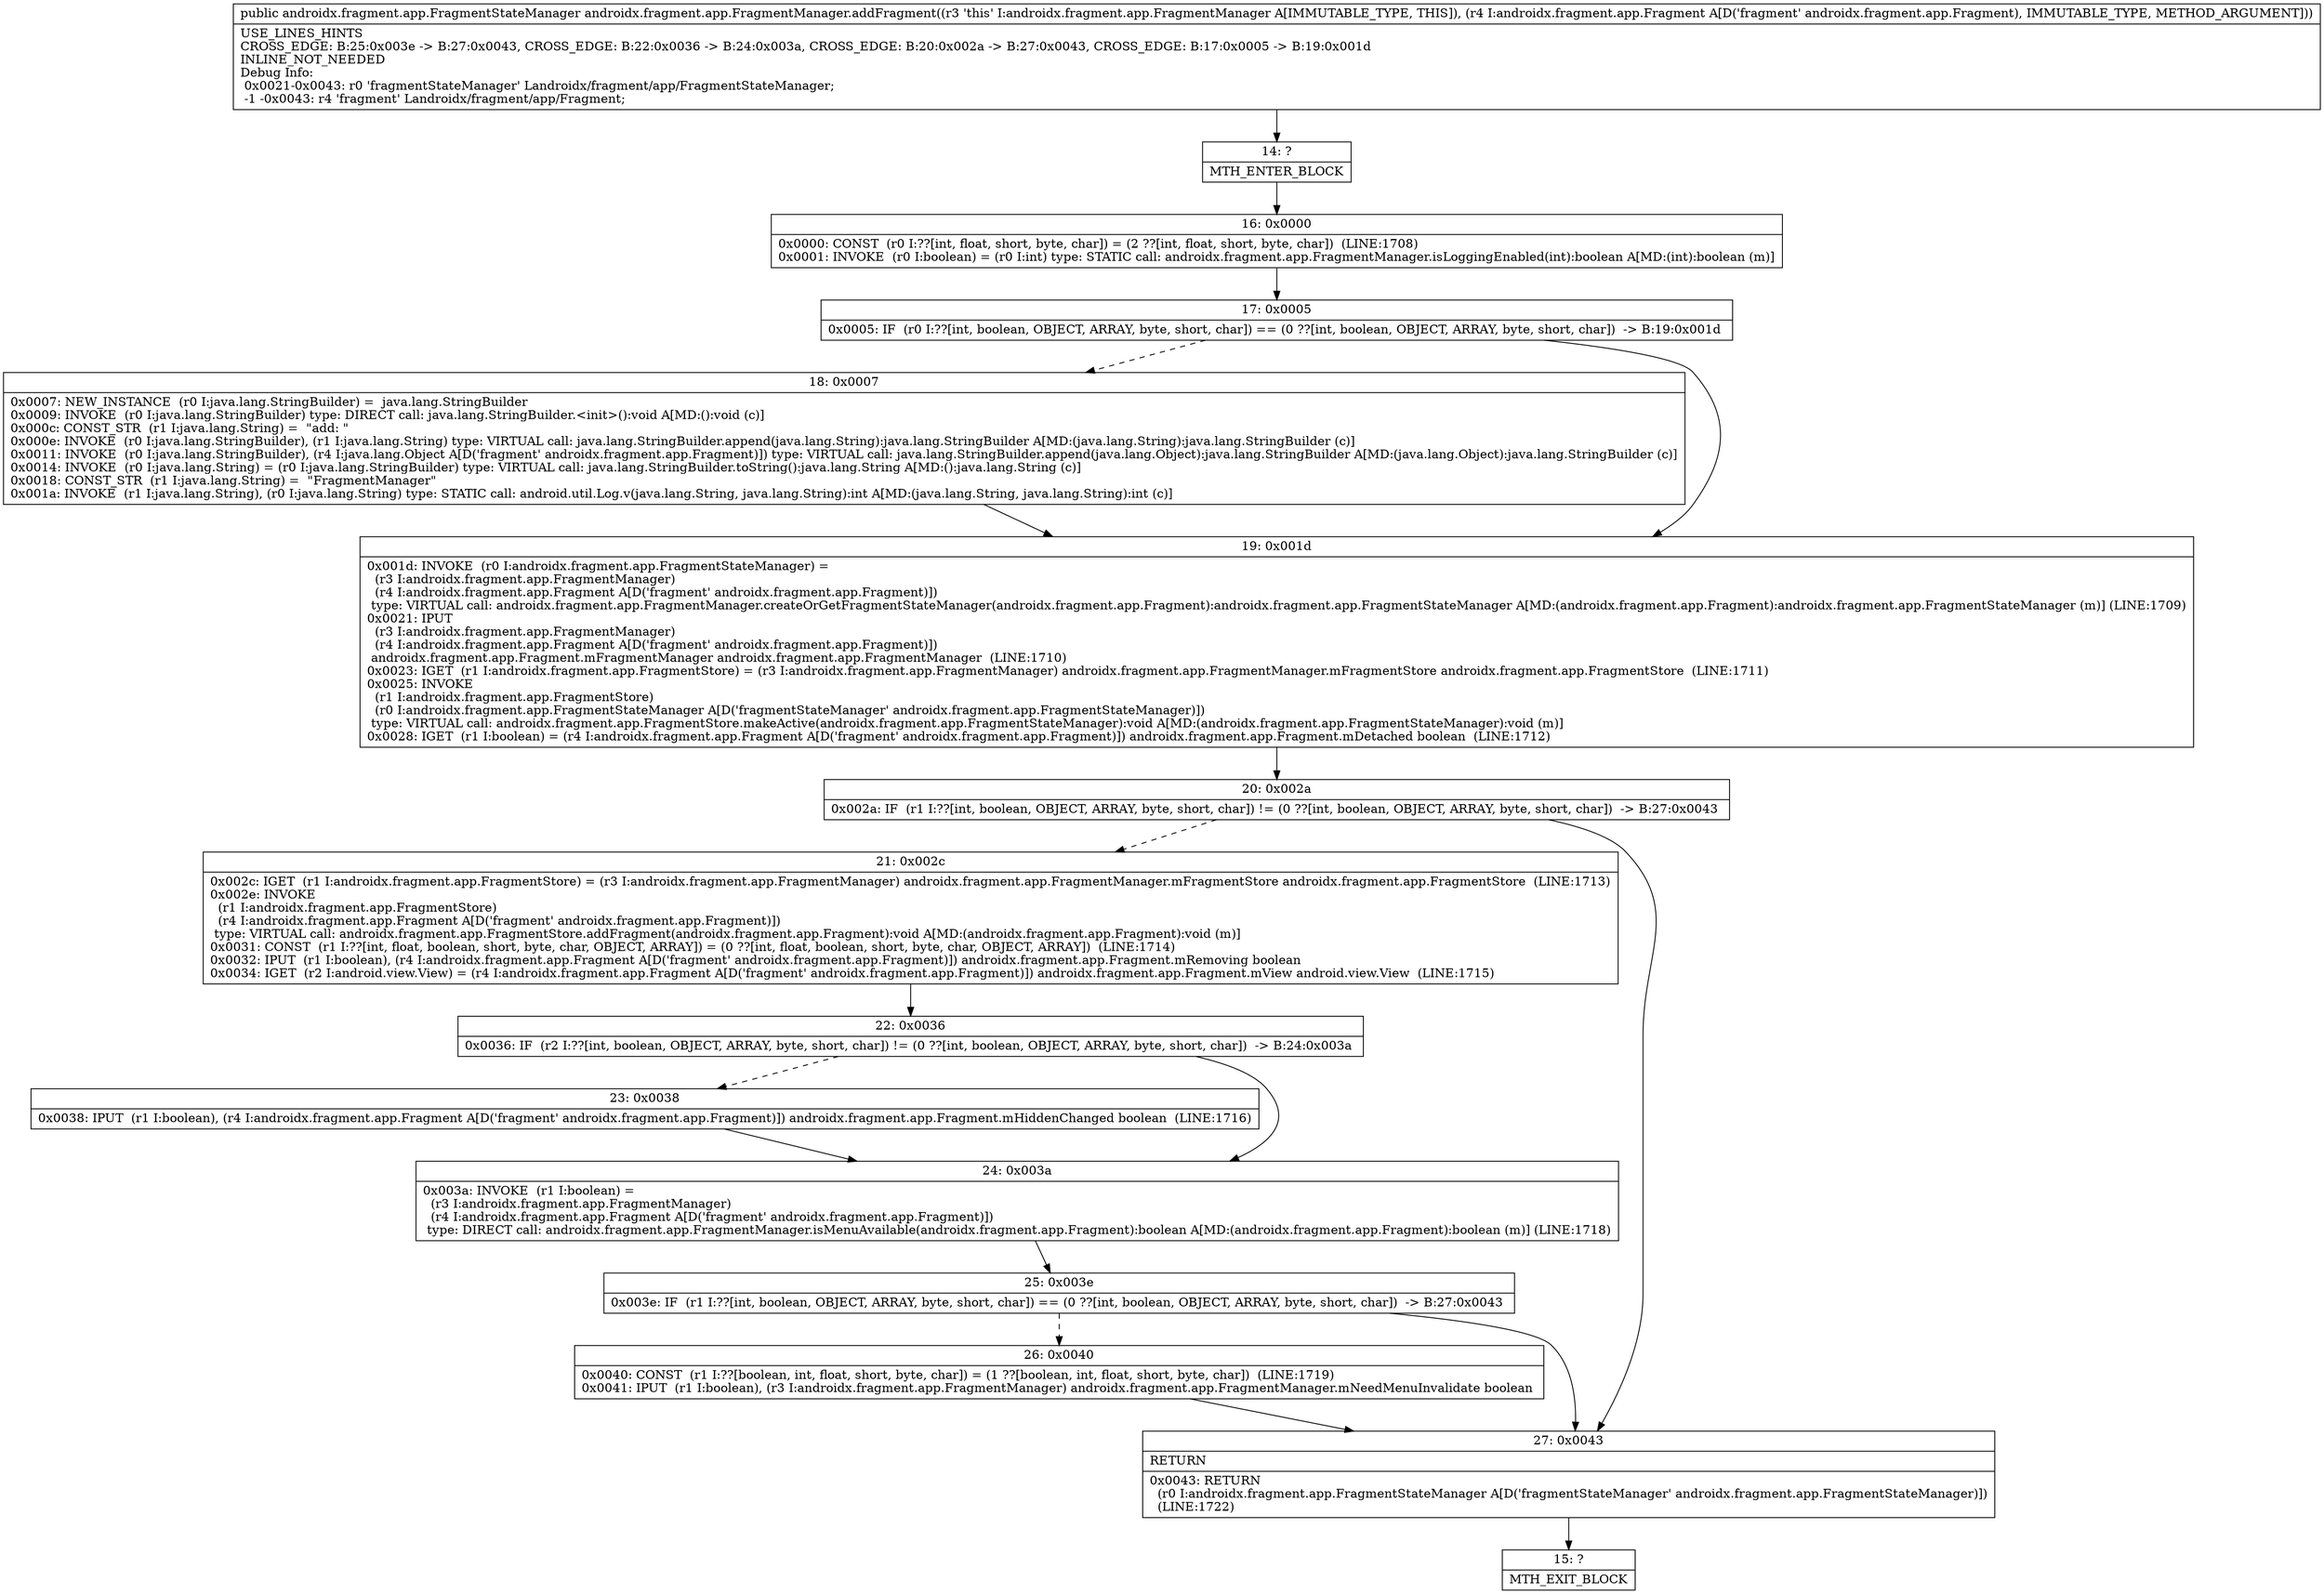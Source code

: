 digraph "CFG forandroidx.fragment.app.FragmentManager.addFragment(Landroidx\/fragment\/app\/Fragment;)Landroidx\/fragment\/app\/FragmentStateManager;" {
Node_14 [shape=record,label="{14\:\ ?|MTH_ENTER_BLOCK\l}"];
Node_16 [shape=record,label="{16\:\ 0x0000|0x0000: CONST  (r0 I:??[int, float, short, byte, char]) = (2 ??[int, float, short, byte, char])  (LINE:1708)\l0x0001: INVOKE  (r0 I:boolean) = (r0 I:int) type: STATIC call: androidx.fragment.app.FragmentManager.isLoggingEnabled(int):boolean A[MD:(int):boolean (m)]\l}"];
Node_17 [shape=record,label="{17\:\ 0x0005|0x0005: IF  (r0 I:??[int, boolean, OBJECT, ARRAY, byte, short, char]) == (0 ??[int, boolean, OBJECT, ARRAY, byte, short, char])  \-\> B:19:0x001d \l}"];
Node_18 [shape=record,label="{18\:\ 0x0007|0x0007: NEW_INSTANCE  (r0 I:java.lang.StringBuilder) =  java.lang.StringBuilder \l0x0009: INVOKE  (r0 I:java.lang.StringBuilder) type: DIRECT call: java.lang.StringBuilder.\<init\>():void A[MD:():void (c)]\l0x000c: CONST_STR  (r1 I:java.lang.String) =  \"add: \" \l0x000e: INVOKE  (r0 I:java.lang.StringBuilder), (r1 I:java.lang.String) type: VIRTUAL call: java.lang.StringBuilder.append(java.lang.String):java.lang.StringBuilder A[MD:(java.lang.String):java.lang.StringBuilder (c)]\l0x0011: INVOKE  (r0 I:java.lang.StringBuilder), (r4 I:java.lang.Object A[D('fragment' androidx.fragment.app.Fragment)]) type: VIRTUAL call: java.lang.StringBuilder.append(java.lang.Object):java.lang.StringBuilder A[MD:(java.lang.Object):java.lang.StringBuilder (c)]\l0x0014: INVOKE  (r0 I:java.lang.String) = (r0 I:java.lang.StringBuilder) type: VIRTUAL call: java.lang.StringBuilder.toString():java.lang.String A[MD:():java.lang.String (c)]\l0x0018: CONST_STR  (r1 I:java.lang.String) =  \"FragmentManager\" \l0x001a: INVOKE  (r1 I:java.lang.String), (r0 I:java.lang.String) type: STATIC call: android.util.Log.v(java.lang.String, java.lang.String):int A[MD:(java.lang.String, java.lang.String):int (c)]\l}"];
Node_19 [shape=record,label="{19\:\ 0x001d|0x001d: INVOKE  (r0 I:androidx.fragment.app.FragmentStateManager) = \l  (r3 I:androidx.fragment.app.FragmentManager)\l  (r4 I:androidx.fragment.app.Fragment A[D('fragment' androidx.fragment.app.Fragment)])\l type: VIRTUAL call: androidx.fragment.app.FragmentManager.createOrGetFragmentStateManager(androidx.fragment.app.Fragment):androidx.fragment.app.FragmentStateManager A[MD:(androidx.fragment.app.Fragment):androidx.fragment.app.FragmentStateManager (m)] (LINE:1709)\l0x0021: IPUT  \l  (r3 I:androidx.fragment.app.FragmentManager)\l  (r4 I:androidx.fragment.app.Fragment A[D('fragment' androidx.fragment.app.Fragment)])\l androidx.fragment.app.Fragment.mFragmentManager androidx.fragment.app.FragmentManager  (LINE:1710)\l0x0023: IGET  (r1 I:androidx.fragment.app.FragmentStore) = (r3 I:androidx.fragment.app.FragmentManager) androidx.fragment.app.FragmentManager.mFragmentStore androidx.fragment.app.FragmentStore  (LINE:1711)\l0x0025: INVOKE  \l  (r1 I:androidx.fragment.app.FragmentStore)\l  (r0 I:androidx.fragment.app.FragmentStateManager A[D('fragmentStateManager' androidx.fragment.app.FragmentStateManager)])\l type: VIRTUAL call: androidx.fragment.app.FragmentStore.makeActive(androidx.fragment.app.FragmentStateManager):void A[MD:(androidx.fragment.app.FragmentStateManager):void (m)]\l0x0028: IGET  (r1 I:boolean) = (r4 I:androidx.fragment.app.Fragment A[D('fragment' androidx.fragment.app.Fragment)]) androidx.fragment.app.Fragment.mDetached boolean  (LINE:1712)\l}"];
Node_20 [shape=record,label="{20\:\ 0x002a|0x002a: IF  (r1 I:??[int, boolean, OBJECT, ARRAY, byte, short, char]) != (0 ??[int, boolean, OBJECT, ARRAY, byte, short, char])  \-\> B:27:0x0043 \l}"];
Node_21 [shape=record,label="{21\:\ 0x002c|0x002c: IGET  (r1 I:androidx.fragment.app.FragmentStore) = (r3 I:androidx.fragment.app.FragmentManager) androidx.fragment.app.FragmentManager.mFragmentStore androidx.fragment.app.FragmentStore  (LINE:1713)\l0x002e: INVOKE  \l  (r1 I:androidx.fragment.app.FragmentStore)\l  (r4 I:androidx.fragment.app.Fragment A[D('fragment' androidx.fragment.app.Fragment)])\l type: VIRTUAL call: androidx.fragment.app.FragmentStore.addFragment(androidx.fragment.app.Fragment):void A[MD:(androidx.fragment.app.Fragment):void (m)]\l0x0031: CONST  (r1 I:??[int, float, boolean, short, byte, char, OBJECT, ARRAY]) = (0 ??[int, float, boolean, short, byte, char, OBJECT, ARRAY])  (LINE:1714)\l0x0032: IPUT  (r1 I:boolean), (r4 I:androidx.fragment.app.Fragment A[D('fragment' androidx.fragment.app.Fragment)]) androidx.fragment.app.Fragment.mRemoving boolean \l0x0034: IGET  (r2 I:android.view.View) = (r4 I:androidx.fragment.app.Fragment A[D('fragment' androidx.fragment.app.Fragment)]) androidx.fragment.app.Fragment.mView android.view.View  (LINE:1715)\l}"];
Node_22 [shape=record,label="{22\:\ 0x0036|0x0036: IF  (r2 I:??[int, boolean, OBJECT, ARRAY, byte, short, char]) != (0 ??[int, boolean, OBJECT, ARRAY, byte, short, char])  \-\> B:24:0x003a \l}"];
Node_23 [shape=record,label="{23\:\ 0x0038|0x0038: IPUT  (r1 I:boolean), (r4 I:androidx.fragment.app.Fragment A[D('fragment' androidx.fragment.app.Fragment)]) androidx.fragment.app.Fragment.mHiddenChanged boolean  (LINE:1716)\l}"];
Node_24 [shape=record,label="{24\:\ 0x003a|0x003a: INVOKE  (r1 I:boolean) = \l  (r3 I:androidx.fragment.app.FragmentManager)\l  (r4 I:androidx.fragment.app.Fragment A[D('fragment' androidx.fragment.app.Fragment)])\l type: DIRECT call: androidx.fragment.app.FragmentManager.isMenuAvailable(androidx.fragment.app.Fragment):boolean A[MD:(androidx.fragment.app.Fragment):boolean (m)] (LINE:1718)\l}"];
Node_25 [shape=record,label="{25\:\ 0x003e|0x003e: IF  (r1 I:??[int, boolean, OBJECT, ARRAY, byte, short, char]) == (0 ??[int, boolean, OBJECT, ARRAY, byte, short, char])  \-\> B:27:0x0043 \l}"];
Node_26 [shape=record,label="{26\:\ 0x0040|0x0040: CONST  (r1 I:??[boolean, int, float, short, byte, char]) = (1 ??[boolean, int, float, short, byte, char])  (LINE:1719)\l0x0041: IPUT  (r1 I:boolean), (r3 I:androidx.fragment.app.FragmentManager) androidx.fragment.app.FragmentManager.mNeedMenuInvalidate boolean \l}"];
Node_27 [shape=record,label="{27\:\ 0x0043|RETURN\l|0x0043: RETURN  \l  (r0 I:androidx.fragment.app.FragmentStateManager A[D('fragmentStateManager' androidx.fragment.app.FragmentStateManager)])\l  (LINE:1722)\l}"];
Node_15 [shape=record,label="{15\:\ ?|MTH_EXIT_BLOCK\l}"];
MethodNode[shape=record,label="{public androidx.fragment.app.FragmentStateManager androidx.fragment.app.FragmentManager.addFragment((r3 'this' I:androidx.fragment.app.FragmentManager A[IMMUTABLE_TYPE, THIS]), (r4 I:androidx.fragment.app.Fragment A[D('fragment' androidx.fragment.app.Fragment), IMMUTABLE_TYPE, METHOD_ARGUMENT]))  | USE_LINES_HINTS\lCROSS_EDGE: B:25:0x003e \-\> B:27:0x0043, CROSS_EDGE: B:22:0x0036 \-\> B:24:0x003a, CROSS_EDGE: B:20:0x002a \-\> B:27:0x0043, CROSS_EDGE: B:17:0x0005 \-\> B:19:0x001d\lINLINE_NOT_NEEDED\lDebug Info:\l  0x0021\-0x0043: r0 'fragmentStateManager' Landroidx\/fragment\/app\/FragmentStateManager;\l  \-1 \-0x0043: r4 'fragment' Landroidx\/fragment\/app\/Fragment;\l}"];
MethodNode -> Node_14;Node_14 -> Node_16;
Node_16 -> Node_17;
Node_17 -> Node_18[style=dashed];
Node_17 -> Node_19;
Node_18 -> Node_19;
Node_19 -> Node_20;
Node_20 -> Node_21[style=dashed];
Node_20 -> Node_27;
Node_21 -> Node_22;
Node_22 -> Node_23[style=dashed];
Node_22 -> Node_24;
Node_23 -> Node_24;
Node_24 -> Node_25;
Node_25 -> Node_26[style=dashed];
Node_25 -> Node_27;
Node_26 -> Node_27;
Node_27 -> Node_15;
}

